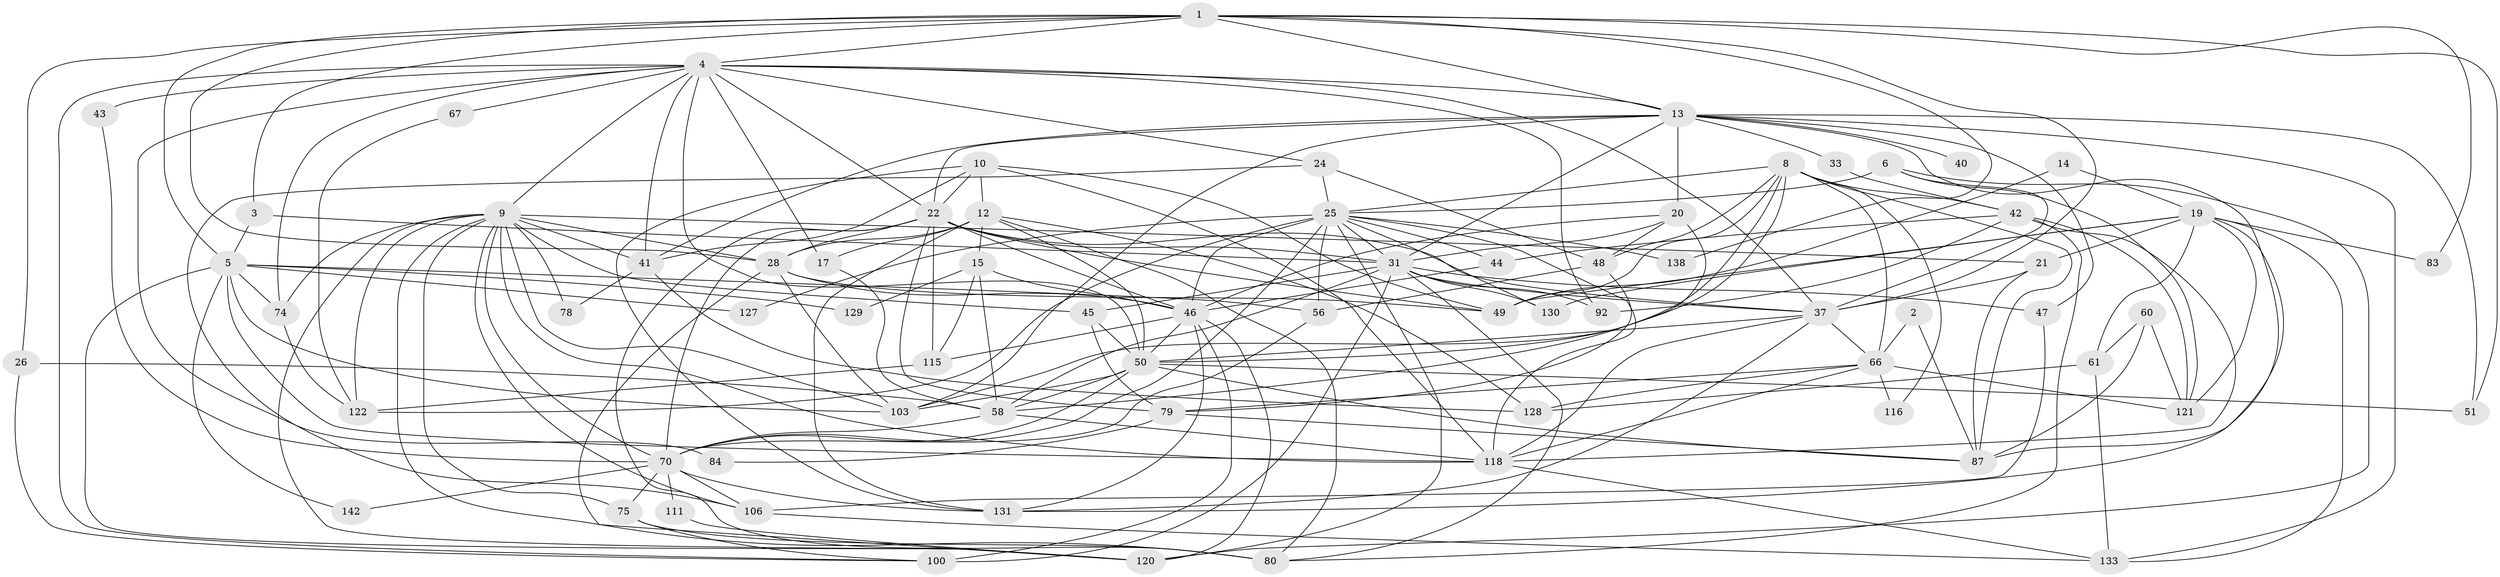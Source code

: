 // original degree distribution, {2: 0.23776223776223776, 3: 0.2097902097902098, 4: 0.13986013986013987, 6: 0.14685314685314685, 7: 0.027972027972027972, 5: 0.21678321678321677, 8: 0.013986013986013986, 9: 0.006993006993006993}
// Generated by graph-tools (version 1.1) at 2025/18/03/04/25 18:18:39]
// undirected, 71 vertices, 202 edges
graph export_dot {
graph [start="1"]
  node [color=gray90,style=filled];
  1 [super="+11+59"];
  2;
  3;
  4 [super="+72+108+18"];
  5 [super="+16+7"];
  6;
  8 [super="+23"];
  9 [super="+64+109+98"];
  10 [super="+94+141"];
  12 [super="+30"];
  13 [super="+68+29"];
  14;
  15 [super="+76+104"];
  17;
  19 [super="+39+143"];
  20 [super="+35"];
  21;
  22 [super="+38+36+34"];
  24 [super="+126"];
  25 [super="+27+96"];
  26;
  28 [super="+32"];
  31 [super="+73+62+65"];
  33;
  37 [super="+99+57+134"];
  40;
  41 [super="+105"];
  42 [super="+52"];
  43;
  44 [super="+124"];
  45 [super="+54"];
  46 [super="+69+82+63"];
  47;
  48;
  49 [super="+113"];
  50 [super="+55"];
  51;
  56;
  58 [super="+93"];
  60 [super="+140"];
  61 [super="+86"];
  66 [super="+136"];
  67;
  70 [super="+110+102+81"];
  74;
  75 [super="+95"];
  78;
  79 [super="+97"];
  80;
  83;
  84;
  87 [super="+101"];
  92;
  100;
  103;
  106 [super="+107"];
  111;
  115;
  116;
  118 [super="+125"];
  120 [super="+137"];
  121;
  122;
  127;
  128;
  129;
  130;
  131 [super="+132"];
  133;
  138;
  142;
  1 -- 83;
  1 -- 26;
  1 -- 138;
  1 -- 4;
  1 -- 3;
  1 -- 51;
  1 -- 5;
  1 -- 28;
  1 -- 37;
  1 -- 13;
  2 -- 66;
  2 -- 87;
  3 -- 5;
  3 -- 31;
  4 -- 37 [weight=2];
  4 -- 9;
  4 -- 50;
  4 -- 100;
  4 -- 41;
  4 -- 67;
  4 -- 74;
  4 -- 43;
  4 -- 17;
  4 -- 84;
  4 -- 22;
  4 -- 24;
  4 -- 92;
  4 -- 13;
  5 -- 127;
  5 -- 56 [weight=2];
  5 -- 74;
  5 -- 129;
  5 -- 103;
  5 -- 120;
  5 -- 142;
  5 -- 118;
  6 -- 121;
  6 -- 120;
  6 -- 37;
  6 -- 25;
  8 -- 103;
  8 -- 116;
  8 -- 42;
  8 -- 48;
  8 -- 49;
  8 -- 50;
  8 -- 87;
  8 -- 66 [weight=2];
  8 -- 25;
  9 -- 28;
  9 -- 120;
  9 -- 75;
  9 -- 122;
  9 -- 21;
  9 -- 80;
  9 -- 103;
  9 -- 74;
  9 -- 78;
  9 -- 41;
  9 -- 70;
  9 -- 118;
  9 -- 106;
  9 -- 45;
  10 -- 49;
  10 -- 41;
  10 -- 12;
  10 -- 118;
  10 -- 22;
  10 -- 131;
  12 -- 128;
  12 -- 80;
  12 -- 17;
  12 -- 50;
  12 -- 28;
  12 -- 15;
  12 -- 131;
  13 -- 41;
  13 -- 33;
  13 -- 40 [weight=2];
  13 -- 47;
  13 -- 20;
  13 -- 87;
  13 -- 133;
  13 -- 103;
  13 -- 51;
  13 -- 22;
  13 -- 31 [weight=2];
  14 -- 49;
  14 -- 19;
  15 -- 129;
  15 -- 115;
  15 -- 46;
  15 -- 58 [weight=2];
  17 -- 58;
  19 -- 49;
  19 -- 130;
  19 -- 83;
  19 -- 121;
  19 -- 61;
  19 -- 21;
  19 -- 133;
  19 -- 131;
  20 -- 48;
  20 -- 58;
  20 -- 46;
  20 -- 31;
  21 -- 37;
  21 -- 87;
  22 -- 28;
  22 -- 37;
  22 -- 31;
  22 -- 80;
  22 -- 115;
  22 -- 46;
  22 -- 79;
  22 -- 49;
  22 -- 70;
  24 -- 48;
  24 -- 106;
  24 -- 25;
  25 -- 138;
  25 -- 31;
  25 -- 120 [weight=2];
  25 -- 70 [weight=2];
  25 -- 122;
  25 -- 44;
  25 -- 46 [weight=2];
  25 -- 56;
  25 -- 118;
  25 -- 130;
  25 -- 127;
  26 -- 100;
  26 -- 58;
  28 -- 103;
  28 -- 120;
  28 -- 46;
  28 -- 49;
  31 -- 45;
  31 -- 100 [weight=2];
  31 -- 130;
  31 -- 47;
  31 -- 80;
  31 -- 92;
  31 -- 37;
  31 -- 58;
  33 -- 42;
  37 -- 131;
  37 -- 66;
  37 -- 50;
  37 -- 118;
  41 -- 128;
  41 -- 78;
  42 -- 121;
  42 -- 118;
  42 -- 80;
  42 -- 92;
  42 -- 44;
  43 -- 70;
  44 -- 46;
  45 -- 79;
  45 -- 50 [weight=2];
  46 -- 120;
  46 -- 100;
  46 -- 50;
  46 -- 115;
  46 -- 131;
  47 -- 106;
  48 -- 56;
  48 -- 79;
  50 -- 103;
  50 -- 70;
  50 -- 51;
  50 -- 87;
  50 -- 58;
  56 -- 70;
  58 -- 118;
  58 -- 70;
  60 -- 121;
  60 -- 61;
  60 -- 87;
  61 -- 133;
  61 -- 128;
  66 -- 116;
  66 -- 118;
  66 -- 121;
  66 -- 79;
  66 -- 128;
  67 -- 122;
  70 -- 111;
  70 -- 106;
  70 -- 142;
  70 -- 75;
  70 -- 131;
  74 -- 122;
  75 -- 80;
  75 -- 100;
  79 -- 84;
  79 -- 87;
  106 -- 133;
  111 -- 120;
  115 -- 122;
  118 -- 133;
}
